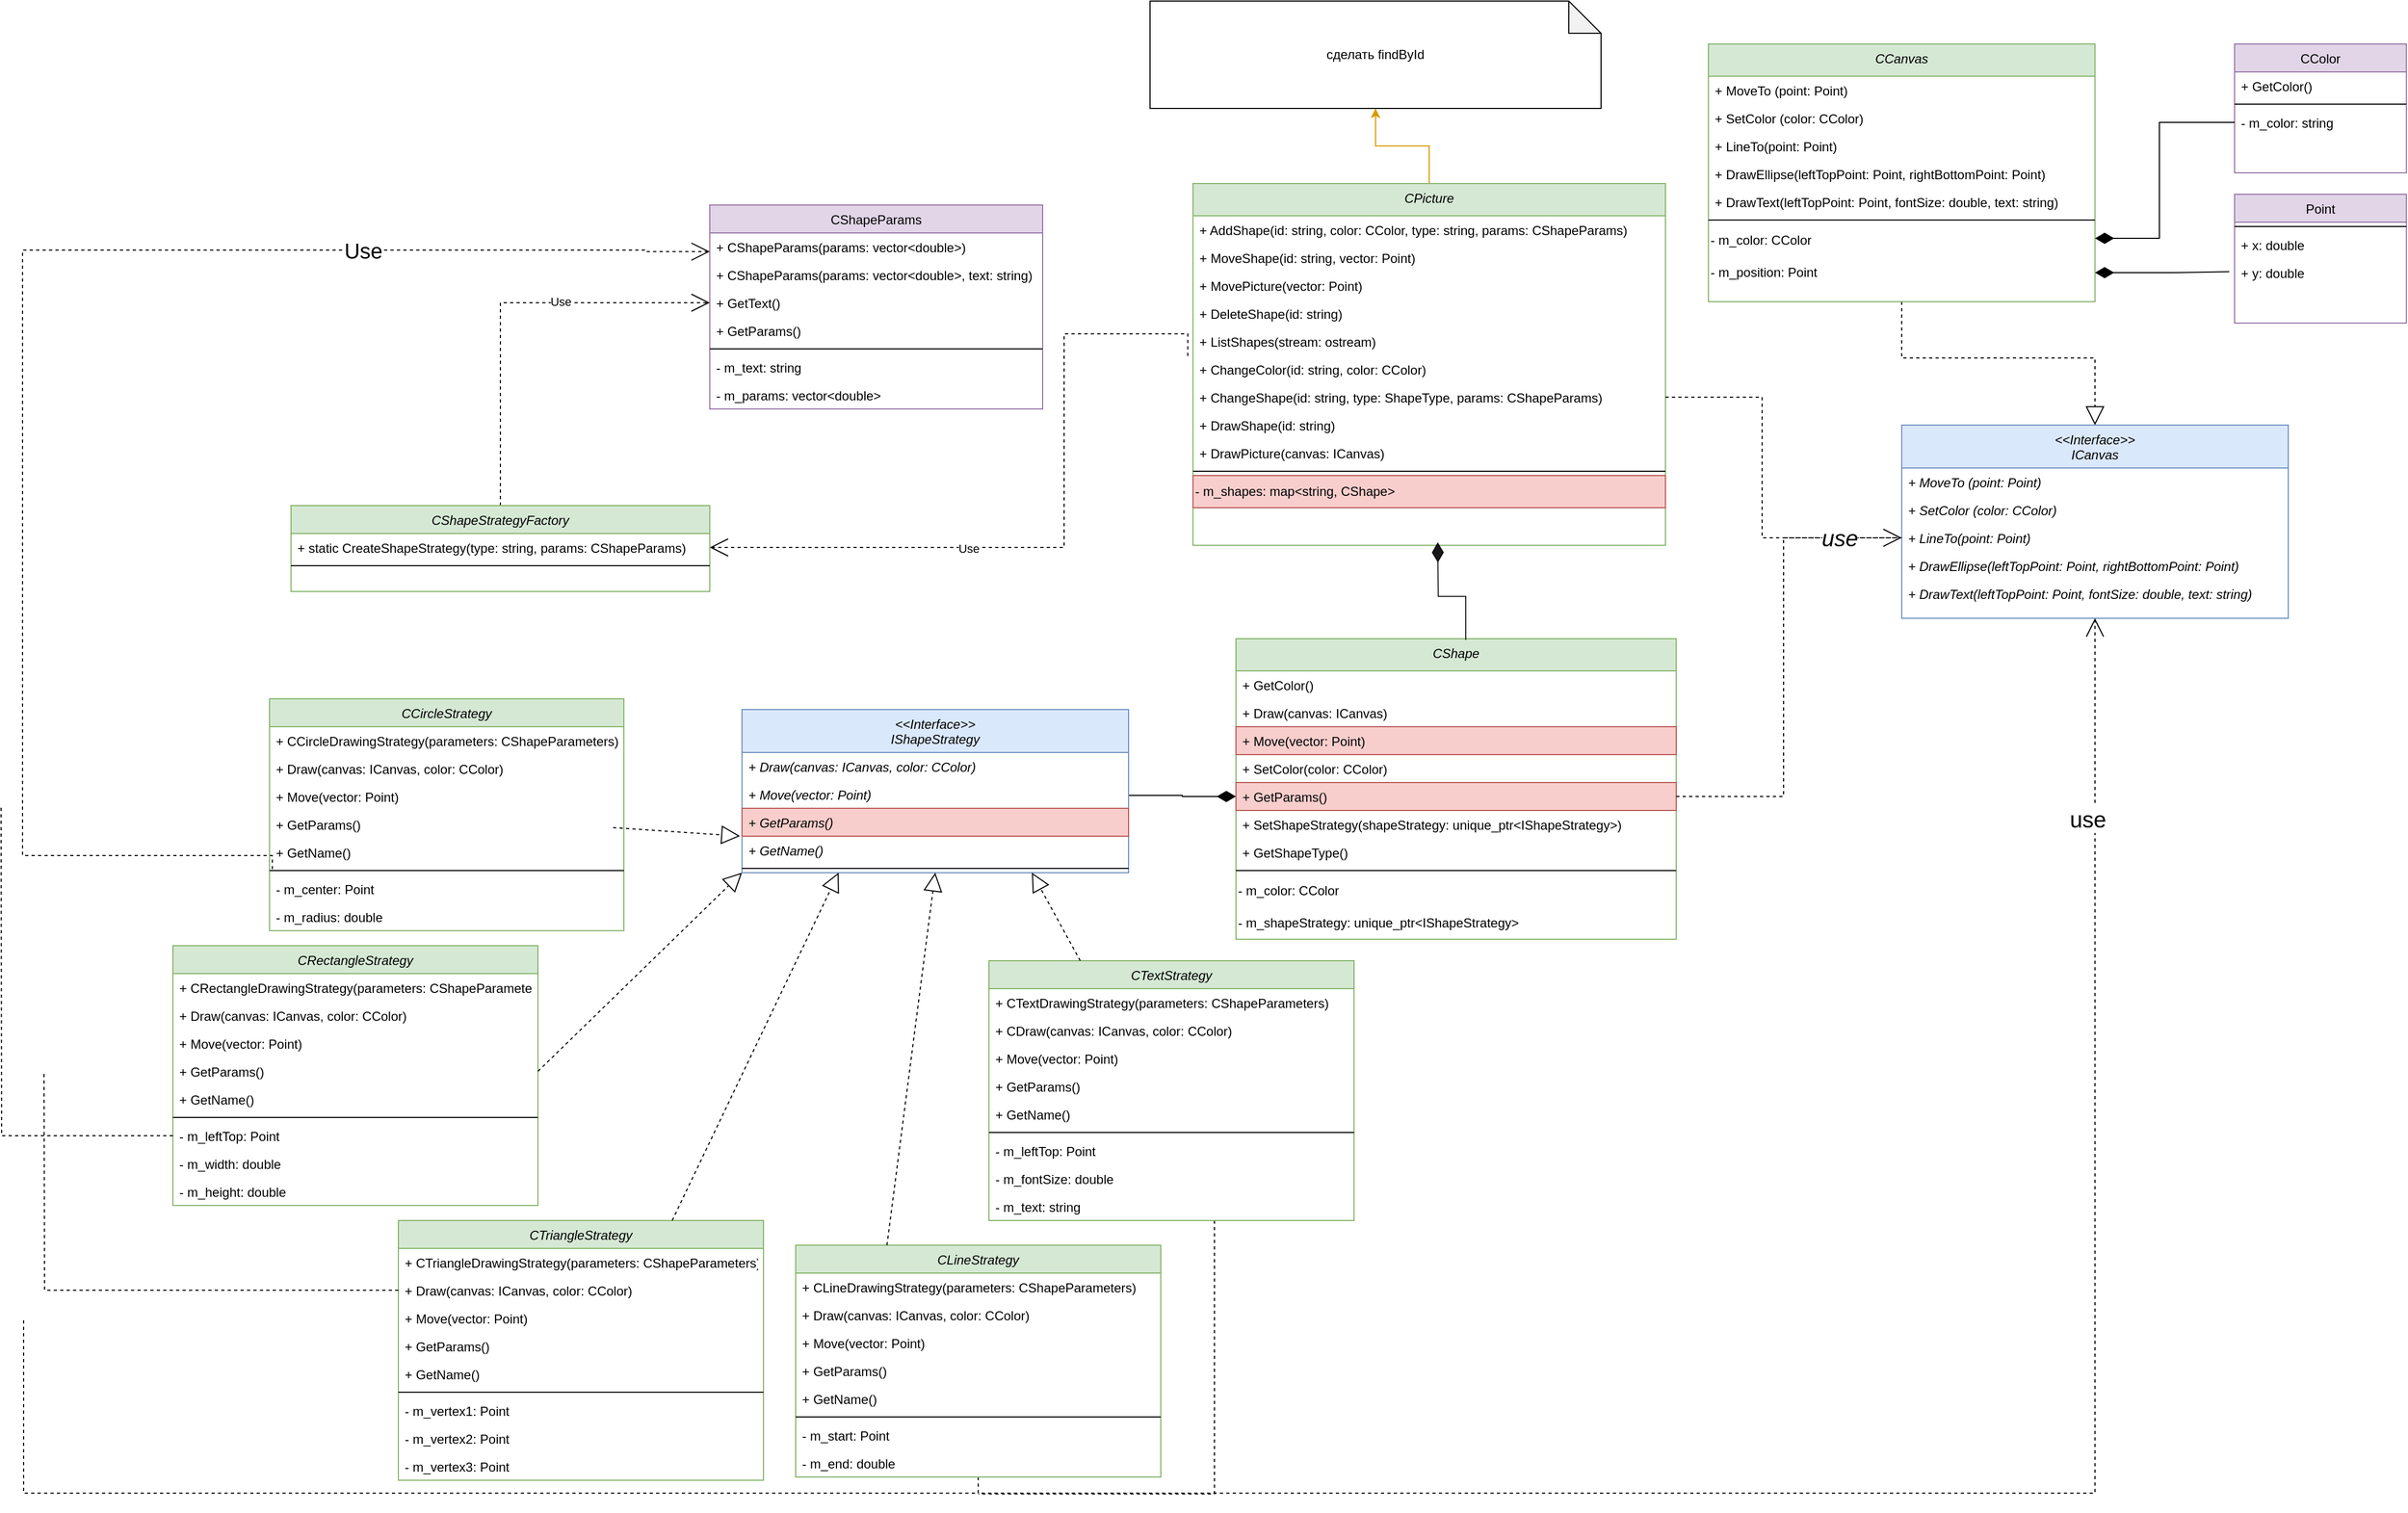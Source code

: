 <mxfile version="21.7.5" type="device">
  <diagram id="C5RBs43oDa-KdzZeNtuy" name="Page-1">
    <mxGraphModel dx="3154" dy="836" grid="1" gridSize="10" guides="1" tooltips="1" connect="1" arrows="1" fold="1" page="1" pageScale="1" pageWidth="827" pageHeight="1169" math="0" shadow="0">
      <root>
        <mxCell id="WIyWlLk6GJQsqaUBKTNV-0" />
        <mxCell id="WIyWlLk6GJQsqaUBKTNV-1" parent="WIyWlLk6GJQsqaUBKTNV-0" />
        <mxCell id="zkfFHV4jXpPFQw0GAbJ--0" value="&lt;&lt;Interface&gt;&gt;&#xa;ICanvas" style="swimlane;fontStyle=2;align=center;verticalAlign=top;childLayout=stackLayout;horizontal=1;startSize=40;horizontalStack=0;resizeParent=1;resizeLast=0;collapsible=1;marginBottom=0;rounded=0;shadow=0;strokeWidth=1;fillColor=#dae8fc;strokeColor=#6c8ebf;" parent="WIyWlLk6GJQsqaUBKTNV-1" vertex="1">
          <mxGeometry x="720" y="405" width="360" height="180" as="geometry">
            <mxRectangle x="230" y="140" width="160" height="26" as="alternateBounds" />
          </mxGeometry>
        </mxCell>
        <mxCell id="zkfFHV4jXpPFQw0GAbJ--1" value="+ MoveTo (point: Point)" style="text;align=left;verticalAlign=top;spacingLeft=4;spacingRight=4;overflow=hidden;rotatable=0;points=[[0,0.5],[1,0.5]];portConstraint=eastwest;fontStyle=2" parent="zkfFHV4jXpPFQw0GAbJ--0" vertex="1">
          <mxGeometry y="40" width="360" height="26" as="geometry" />
        </mxCell>
        <mxCell id="zkfFHV4jXpPFQw0GAbJ--2" value="+ SetColor (color: CColor)" style="text;align=left;verticalAlign=top;spacingLeft=4;spacingRight=4;overflow=hidden;rotatable=0;points=[[0,0.5],[1,0.5]];portConstraint=eastwest;rounded=0;shadow=0;html=0;fontStyle=2" parent="zkfFHV4jXpPFQw0GAbJ--0" vertex="1">
          <mxGeometry y="66" width="360" height="26" as="geometry" />
        </mxCell>
        <mxCell id="zkfFHV4jXpPFQw0GAbJ--3" value="+ LineTo(point: Point)" style="text;align=left;verticalAlign=top;spacingLeft=4;spacingRight=4;overflow=hidden;rotatable=0;points=[[0,0.5],[1,0.5]];portConstraint=eastwest;rounded=0;shadow=0;html=0;fontStyle=2" parent="zkfFHV4jXpPFQw0GAbJ--0" vertex="1">
          <mxGeometry y="92" width="360" height="26" as="geometry" />
        </mxCell>
        <mxCell id="FlfYn61k-PjvVFSK_4UW-1" value="+ DrawEllipse(leftTopPoint: Point, rightBottomPoint: Point)" style="text;align=left;verticalAlign=top;spacingLeft=4;spacingRight=4;overflow=hidden;rotatable=0;points=[[0,0.5],[1,0.5]];portConstraint=eastwest;rounded=0;shadow=0;html=0;fontStyle=2" parent="zkfFHV4jXpPFQw0GAbJ--0" vertex="1">
          <mxGeometry y="118" width="360" height="26" as="geometry" />
        </mxCell>
        <mxCell id="FlfYn61k-PjvVFSK_4UW-2" value="+ DrawText(leftTopPoint: Point, fontSize: double, text: string)" style="text;align=left;verticalAlign=top;spacingLeft=4;spacingRight=4;overflow=hidden;rotatable=0;points=[[0,0.5],[1,0.5]];portConstraint=eastwest;rounded=0;shadow=0;html=0;fontStyle=2" parent="zkfFHV4jXpPFQw0GAbJ--0" vertex="1">
          <mxGeometry y="144" width="360" height="26" as="geometry" />
        </mxCell>
        <mxCell id="zkfFHV4jXpPFQw0GAbJ--13" value="CColor" style="swimlane;fontStyle=0;align=center;verticalAlign=top;childLayout=stackLayout;horizontal=1;startSize=26;horizontalStack=0;resizeParent=1;resizeLast=0;collapsible=1;marginBottom=0;rounded=0;shadow=0;strokeWidth=1;fillColor=#e1d5e7;strokeColor=#9673a6;" parent="WIyWlLk6GJQsqaUBKTNV-1" vertex="1">
          <mxGeometry x="1030" y="50" width="160" height="120" as="geometry">
            <mxRectangle x="340" y="380" width="170" height="26" as="alternateBounds" />
          </mxGeometry>
        </mxCell>
        <mxCell id="zkfFHV4jXpPFQw0GAbJ--14" value="+ GetColor()" style="text;align=left;verticalAlign=top;spacingLeft=4;spacingRight=4;overflow=hidden;rotatable=0;points=[[0,0.5],[1,0.5]];portConstraint=eastwest;" parent="zkfFHV4jXpPFQw0GAbJ--13" vertex="1">
          <mxGeometry y="26" width="160" height="26" as="geometry" />
        </mxCell>
        <mxCell id="zkfFHV4jXpPFQw0GAbJ--15" value="" style="line;html=1;strokeWidth=1;align=left;verticalAlign=middle;spacingTop=-1;spacingLeft=3;spacingRight=3;rotatable=0;labelPosition=right;points=[];portConstraint=eastwest;" parent="zkfFHV4jXpPFQw0GAbJ--13" vertex="1">
          <mxGeometry y="52" width="160" height="8" as="geometry" />
        </mxCell>
        <mxCell id="FlfYn61k-PjvVFSK_4UW-6" value="- m_color: string" style="text;align=left;verticalAlign=top;spacingLeft=4;spacingRight=4;overflow=hidden;rotatable=0;points=[[0,0.5],[1,0.5]];portConstraint=eastwest;" parent="zkfFHV4jXpPFQw0GAbJ--13" vertex="1">
          <mxGeometry y="60" width="160" height="26" as="geometry" />
        </mxCell>
        <mxCell id="FlfYn61k-PjvVFSK_4UW-13" style="edgeStyle=orthogonalEdgeStyle;rounded=0;orthogonalLoop=1;jettySize=auto;html=1;entryX=0.5;entryY=0;entryDx=0;entryDy=0;dashed=1;endArrow=block;endFill=0;strokeWidth=1;endSize=15;" parent="WIyWlLk6GJQsqaUBKTNV-1" source="FlfYn61k-PjvVFSK_4UW-7" target="zkfFHV4jXpPFQw0GAbJ--0" edge="1">
          <mxGeometry relative="1" as="geometry" />
        </mxCell>
        <mxCell id="FlfYn61k-PjvVFSK_4UW-7" value="CCanvas" style="swimlane;fontStyle=2;align=center;verticalAlign=top;childLayout=stackLayout;horizontal=1;startSize=30;horizontalStack=0;resizeParent=1;resizeLast=0;collapsible=1;marginBottom=0;rounded=0;shadow=0;strokeWidth=1;fillColor=#d5e8d4;strokeColor=#82b366;" parent="WIyWlLk6GJQsqaUBKTNV-1" vertex="1">
          <mxGeometry x="540" y="50" width="360" height="240" as="geometry">
            <mxRectangle x="230" y="140" width="160" height="26" as="alternateBounds" />
          </mxGeometry>
        </mxCell>
        <mxCell id="FlfYn61k-PjvVFSK_4UW-8" value="+ MoveTo (point: Point)" style="text;align=left;verticalAlign=top;spacingLeft=4;spacingRight=4;overflow=hidden;rotatable=0;points=[[0,0.5],[1,0.5]];portConstraint=eastwest;" parent="FlfYn61k-PjvVFSK_4UW-7" vertex="1">
          <mxGeometry y="30" width="360" height="26" as="geometry" />
        </mxCell>
        <mxCell id="FlfYn61k-PjvVFSK_4UW-9" value="+ SetColor (color: CColor)" style="text;align=left;verticalAlign=top;spacingLeft=4;spacingRight=4;overflow=hidden;rotatable=0;points=[[0,0.5],[1,0.5]];portConstraint=eastwest;rounded=0;shadow=0;html=0;" parent="FlfYn61k-PjvVFSK_4UW-7" vertex="1">
          <mxGeometry y="56" width="360" height="26" as="geometry" />
        </mxCell>
        <mxCell id="FlfYn61k-PjvVFSK_4UW-10" value="+ LineTo(point: Point)" style="text;align=left;verticalAlign=top;spacingLeft=4;spacingRight=4;overflow=hidden;rotatable=0;points=[[0,0.5],[1,0.5]];portConstraint=eastwest;rounded=0;shadow=0;html=0;" parent="FlfYn61k-PjvVFSK_4UW-7" vertex="1">
          <mxGeometry y="82" width="360" height="26" as="geometry" />
        </mxCell>
        <mxCell id="FlfYn61k-PjvVFSK_4UW-11" value="+ DrawEllipse(leftTopPoint: Point, rightBottomPoint: Point)" style="text;align=left;verticalAlign=top;spacingLeft=4;spacingRight=4;overflow=hidden;rotatable=0;points=[[0,0.5],[1,0.5]];portConstraint=eastwest;rounded=0;shadow=0;html=0;" parent="FlfYn61k-PjvVFSK_4UW-7" vertex="1">
          <mxGeometry y="108" width="360" height="26" as="geometry" />
        </mxCell>
        <mxCell id="FlfYn61k-PjvVFSK_4UW-12" value="+ DrawText(leftTopPoint: Point, fontSize: double, text: string)" style="text;align=left;verticalAlign=top;spacingLeft=4;spacingRight=4;overflow=hidden;rotatable=0;points=[[0,0.5],[1,0.5]];portConstraint=eastwest;rounded=0;shadow=0;html=0;" parent="FlfYn61k-PjvVFSK_4UW-7" vertex="1">
          <mxGeometry y="134" width="360" height="26" as="geometry" />
        </mxCell>
        <mxCell id="FlfYn61k-PjvVFSK_4UW-14" value="" style="line;html=1;strokeWidth=1;align=left;verticalAlign=middle;spacingTop=-1;spacingLeft=3;spacingRight=3;rotatable=0;labelPosition=right;points=[];portConstraint=eastwest;" parent="FlfYn61k-PjvVFSK_4UW-7" vertex="1">
          <mxGeometry y="160" width="360" height="8" as="geometry" />
        </mxCell>
        <mxCell id="FlfYn61k-PjvVFSK_4UW-15" value="- m_color: CColor" style="text;html=1;align=left;verticalAlign=middle;resizable=0;points=[];autosize=1;strokeColor=none;fillColor=none;" parent="FlfYn61k-PjvVFSK_4UW-7" vertex="1">
          <mxGeometry y="168" width="360" height="30" as="geometry" />
        </mxCell>
        <mxCell id="FlfYn61k-PjvVFSK_4UW-16" value="- m_position: Point" style="text;html=1;align=left;verticalAlign=middle;resizable=0;points=[];autosize=1;strokeColor=none;fillColor=none;" parent="FlfYn61k-PjvVFSK_4UW-7" vertex="1">
          <mxGeometry y="198" width="360" height="30" as="geometry" />
        </mxCell>
        <mxCell id="FlfYn61k-PjvVFSK_4UW-17" value="Point" style="swimlane;fontStyle=0;align=center;verticalAlign=top;childLayout=stackLayout;horizontal=1;startSize=26;horizontalStack=0;resizeParent=1;resizeLast=0;collapsible=1;marginBottom=0;rounded=0;shadow=0;strokeWidth=1;fillColor=#e1d5e7;strokeColor=#9673a6;" parent="WIyWlLk6GJQsqaUBKTNV-1" vertex="1">
          <mxGeometry x="1030" y="190" width="160" height="120" as="geometry">
            <mxRectangle x="340" y="380" width="170" height="26" as="alternateBounds" />
          </mxGeometry>
        </mxCell>
        <mxCell id="FlfYn61k-PjvVFSK_4UW-19" value="" style="line;html=1;strokeWidth=1;align=left;verticalAlign=middle;spacingTop=-1;spacingLeft=3;spacingRight=3;rotatable=0;labelPosition=right;points=[];portConstraint=eastwest;" parent="FlfYn61k-PjvVFSK_4UW-17" vertex="1">
          <mxGeometry y="26" width="160" height="8" as="geometry" />
        </mxCell>
        <mxCell id="FlfYn61k-PjvVFSK_4UW-20" value="+ x: double" style="text;align=left;verticalAlign=top;spacingLeft=4;spacingRight=4;overflow=hidden;rotatable=0;points=[[0,0.5],[1,0.5]];portConstraint=eastwest;" parent="FlfYn61k-PjvVFSK_4UW-17" vertex="1">
          <mxGeometry y="34" width="160" height="26" as="geometry" />
        </mxCell>
        <mxCell id="FlfYn61k-PjvVFSK_4UW-21" value="+ y: double" style="text;align=left;verticalAlign=top;spacingLeft=4;spacingRight=4;overflow=hidden;rotatable=0;points=[[0,0.5],[1,0.5]];portConstraint=eastwest;" parent="FlfYn61k-PjvVFSK_4UW-17" vertex="1">
          <mxGeometry y="60" width="160" height="26" as="geometry" />
        </mxCell>
        <mxCell id="FlfYn61k-PjvVFSK_4UW-22" style="edgeStyle=orthogonalEdgeStyle;rounded=0;orthogonalLoop=1;jettySize=auto;html=1;entryX=-0.031;entryY=0.468;entryDx=0;entryDy=0;entryPerimeter=0;endArrow=none;endFill=0;startArrow=diamondThin;startFill=1;startSize=15;" parent="WIyWlLk6GJQsqaUBKTNV-1" source="FlfYn61k-PjvVFSK_4UW-16" target="FlfYn61k-PjvVFSK_4UW-21" edge="1">
          <mxGeometry relative="1" as="geometry" />
        </mxCell>
        <mxCell id="FlfYn61k-PjvVFSK_4UW-23" style="edgeStyle=orthogonalEdgeStyle;rounded=0;orthogonalLoop=1;jettySize=auto;html=1;entryX=0;entryY=0.5;entryDx=0;entryDy=0;endArrow=none;endFill=0;startArrow=diamondThin;startFill=1;startSize=15;" parent="WIyWlLk6GJQsqaUBKTNV-1" target="FlfYn61k-PjvVFSK_4UW-6" edge="1">
          <mxGeometry relative="1" as="geometry">
            <mxPoint x="900" y="231" as="sourcePoint" />
            <mxPoint x="1025" y="230" as="targetPoint" />
            <Array as="points">
              <mxPoint x="960" y="231" />
              <mxPoint x="960" y="123" />
            </Array>
          </mxGeometry>
        </mxCell>
        <mxCell id="GLjjsaW_9nA6i5Fw1t62-9" style="edgeStyle=orthogonalEdgeStyle;rounded=0;orthogonalLoop=1;jettySize=auto;html=1;fillColor=#ffe6cc;strokeColor=#d79b00;" edge="1" parent="WIyWlLk6GJQsqaUBKTNV-1" source="FlfYn61k-PjvVFSK_4UW-25" target="GLjjsaW_9nA6i5Fw1t62-8">
          <mxGeometry relative="1" as="geometry" />
        </mxCell>
        <mxCell id="FlfYn61k-PjvVFSK_4UW-25" value="CPicture" style="swimlane;fontStyle=2;align=center;verticalAlign=top;childLayout=stackLayout;horizontal=1;startSize=30;horizontalStack=0;resizeParent=1;resizeLast=0;collapsible=1;marginBottom=0;rounded=0;shadow=0;strokeWidth=1;fillColor=#d5e8d4;strokeColor=#82b366;" parent="WIyWlLk6GJQsqaUBKTNV-1" vertex="1">
          <mxGeometry x="60" y="180" width="440" height="337" as="geometry">
            <mxRectangle x="230" y="140" width="160" height="26" as="alternateBounds" />
          </mxGeometry>
        </mxCell>
        <mxCell id="FlfYn61k-PjvVFSK_4UW-57" value="+ AddShape(id: string, color: CColor, type: string, params: CShapeParams)" style="text;align=left;verticalAlign=top;spacingLeft=4;spacingRight=4;overflow=hidden;rotatable=0;points=[[0,0.5],[1,0.5]];portConstraint=eastwest;" parent="FlfYn61k-PjvVFSK_4UW-25" vertex="1">
          <mxGeometry y="30" width="440" height="26" as="geometry" />
        </mxCell>
        <mxCell id="FlfYn61k-PjvVFSK_4UW-59" value="+ MoveShape(id: string, vector: Point)" style="text;align=left;verticalAlign=top;spacingLeft=4;spacingRight=4;overflow=hidden;rotatable=0;points=[[0,0.5],[1,0.5]];portConstraint=eastwest;" parent="FlfYn61k-PjvVFSK_4UW-25" vertex="1">
          <mxGeometry y="56" width="440" height="26" as="geometry" />
        </mxCell>
        <mxCell id="FlfYn61k-PjvVFSK_4UW-60" value="+ MovePicture(vector: Point)" style="text;align=left;verticalAlign=top;spacingLeft=4;spacingRight=4;overflow=hidden;rotatable=0;points=[[0,0.5],[1,0.5]];portConstraint=eastwest;" parent="FlfYn61k-PjvVFSK_4UW-25" vertex="1">
          <mxGeometry y="82" width="440" height="26" as="geometry" />
        </mxCell>
        <mxCell id="FlfYn61k-PjvVFSK_4UW-61" value="+ DeleteShape(id: string)" style="text;align=left;verticalAlign=top;spacingLeft=4;spacingRight=4;overflow=hidden;rotatable=0;points=[[0,0.5],[1,0.5]];portConstraint=eastwest;" parent="FlfYn61k-PjvVFSK_4UW-25" vertex="1">
          <mxGeometry y="108" width="440" height="26" as="geometry" />
        </mxCell>
        <mxCell id="FlfYn61k-PjvVFSK_4UW-62" value="+ ListShapes(stream: ostream)" style="text;align=left;verticalAlign=top;spacingLeft=4;spacingRight=4;overflow=hidden;rotatable=0;points=[[0,0.5],[1,0.5]];portConstraint=eastwest;" parent="FlfYn61k-PjvVFSK_4UW-25" vertex="1">
          <mxGeometry y="134" width="440" height="26" as="geometry" />
        </mxCell>
        <mxCell id="FlfYn61k-PjvVFSK_4UW-63" value="+ ChangeColor(id: string, color: CColor)" style="text;align=left;verticalAlign=top;spacingLeft=4;spacingRight=4;overflow=hidden;rotatable=0;points=[[0,0.5],[1,0.5]];portConstraint=eastwest;" parent="FlfYn61k-PjvVFSK_4UW-25" vertex="1">
          <mxGeometry y="160" width="440" height="26" as="geometry" />
        </mxCell>
        <mxCell id="FlfYn61k-PjvVFSK_4UW-129" style="edgeStyle=orthogonalEdgeStyle;shape=connector;rounded=0;orthogonalLoop=1;jettySize=auto;html=1;dashed=1;labelBackgroundColor=default;strokeColor=default;fontFamily=Helvetica;fontSize=11;fontColor=default;endArrow=none;endFill=0;" parent="FlfYn61k-PjvVFSK_4UW-25" source="FlfYn61k-PjvVFSK_4UW-64" edge="1">
          <mxGeometry relative="1" as="geometry">
            <mxPoint x="660" y="330" as="targetPoint" />
            <Array as="points">
              <mxPoint x="530" y="199" />
              <mxPoint x="530" y="330" />
            </Array>
          </mxGeometry>
        </mxCell>
        <mxCell id="FlfYn61k-PjvVFSK_4UW-64" value="+ ChangeShape(id: string, type: ShapeType, params: CShapeParams)" style="text;align=left;verticalAlign=top;spacingLeft=4;spacingRight=4;overflow=hidden;rotatable=0;points=[[0,0.5],[1,0.5]];portConstraint=eastwest;" parent="FlfYn61k-PjvVFSK_4UW-25" vertex="1">
          <mxGeometry y="186" width="440" height="26" as="geometry" />
        </mxCell>
        <mxCell id="FlfYn61k-PjvVFSK_4UW-112" value="+ DrawShape(id: string)" style="text;align=left;verticalAlign=top;spacingLeft=4;spacingRight=4;overflow=hidden;rotatable=0;points=[[0,0.5],[1,0.5]];portConstraint=eastwest;" parent="FlfYn61k-PjvVFSK_4UW-25" vertex="1">
          <mxGeometry y="212" width="440" height="26" as="geometry" />
        </mxCell>
        <mxCell id="FlfYn61k-PjvVFSK_4UW-26" value="+ DrawPicture(canvas: ICanvas)" style="text;align=left;verticalAlign=top;spacingLeft=4;spacingRight=4;overflow=hidden;rotatable=0;points=[[0,0.5],[1,0.5]];portConstraint=eastwest;" parent="FlfYn61k-PjvVFSK_4UW-25" vertex="1">
          <mxGeometry y="238" width="440" height="26" as="geometry" />
        </mxCell>
        <mxCell id="FlfYn61k-PjvVFSK_4UW-31" value="" style="line;html=1;strokeWidth=1;align=left;verticalAlign=middle;spacingTop=-1;spacingLeft=3;spacingRight=3;rotatable=0;labelPosition=right;points=[];portConstraint=eastwest;" parent="FlfYn61k-PjvVFSK_4UW-25" vertex="1">
          <mxGeometry y="264" width="440" height="8" as="geometry" />
        </mxCell>
        <mxCell id="FlfYn61k-PjvVFSK_4UW-73" value="- m_shapes: map&amp;lt;string, CShape&amp;gt;" style="text;html=1;align=left;verticalAlign=middle;resizable=0;points=[];autosize=1;strokeColor=#b85450;fillColor=#f8cecc;" parent="FlfYn61k-PjvVFSK_4UW-25" vertex="1">
          <mxGeometry y="272" width="440" height="30" as="geometry" />
        </mxCell>
        <mxCell id="FlfYn61k-PjvVFSK_4UW-35" value="CShape" style="swimlane;fontStyle=2;align=center;verticalAlign=top;childLayout=stackLayout;horizontal=1;startSize=30;horizontalStack=0;resizeParent=1;resizeLast=0;collapsible=1;marginBottom=0;rounded=0;shadow=0;strokeWidth=1;fillColor=#d5e8d4;strokeColor=#82b366;" parent="WIyWlLk6GJQsqaUBKTNV-1" vertex="1">
          <mxGeometry x="100" y="604" width="410" height="280" as="geometry">
            <mxRectangle x="230" y="140" width="160" height="26" as="alternateBounds" />
          </mxGeometry>
        </mxCell>
        <mxCell id="FlfYn61k-PjvVFSK_4UW-37" value="+ GetColor()" style="text;align=left;verticalAlign=top;spacingLeft=4;spacingRight=4;overflow=hidden;rotatable=0;points=[[0,0.5],[1,0.5]];portConstraint=eastwest;rounded=0;shadow=0;html=0;" parent="FlfYn61k-PjvVFSK_4UW-35" vertex="1">
          <mxGeometry y="30" width="410" height="26" as="geometry" />
        </mxCell>
        <mxCell id="9uxWThfLDlsjZN5RF4XH-11" value="+ Draw(canvas: ICanvas)" style="text;align=left;verticalAlign=top;spacingLeft=4;spacingRight=4;overflow=hidden;rotatable=0;points=[[0,0.5],[1,0.5]];portConstraint=eastwest;rounded=0;shadow=0;html=0;" parent="FlfYn61k-PjvVFSK_4UW-35" vertex="1">
          <mxGeometry y="56" width="410" height="26" as="geometry" />
        </mxCell>
        <mxCell id="FlfYn61k-PjvVFSK_4UW-38" value="+ Move(vector: Point)" style="text;align=left;verticalAlign=top;spacingLeft=4;spacingRight=4;overflow=hidden;rotatable=0;points=[[0,0.5],[1,0.5]];portConstraint=eastwest;rounded=0;shadow=0;html=0;fillColor=#f8cecc;strokeColor=#b85450;" parent="FlfYn61k-PjvVFSK_4UW-35" vertex="1">
          <mxGeometry y="82" width="410" height="26" as="geometry" />
        </mxCell>
        <mxCell id="9uxWThfLDlsjZN5RF4XH-15" value="+ SetColor(color: CColor)" style="text;align=left;verticalAlign=top;spacingLeft=4;spacingRight=4;overflow=hidden;rotatable=0;points=[[0,0.5],[1,0.5]];portConstraint=eastwest;rounded=0;shadow=0;html=0;" parent="FlfYn61k-PjvVFSK_4UW-35" vertex="1">
          <mxGeometry y="108" width="410" height="26" as="geometry" />
        </mxCell>
        <mxCell id="FlfYn61k-PjvVFSK_4UW-39" value="+ GetParams()" style="text;align=left;verticalAlign=top;spacingLeft=4;spacingRight=4;overflow=hidden;rotatable=0;points=[[0,0.5],[1,0.5]];portConstraint=eastwest;rounded=0;shadow=0;html=0;fillColor=#f8cecc;strokeColor=#b85450;" parent="FlfYn61k-PjvVFSK_4UW-35" vertex="1">
          <mxGeometry y="134" width="410" height="26" as="geometry" />
        </mxCell>
        <mxCell id="FlfYn61k-PjvVFSK_4UW-40" value="+ SetShapeStrategy(shapeStrategy: unique_ptr&lt;IShapeStrategy&gt;)" style="text;align=left;verticalAlign=top;spacingLeft=4;spacingRight=4;overflow=hidden;rotatable=0;points=[[0,0.5],[1,0.5]];portConstraint=eastwest;rounded=0;shadow=0;html=0;" parent="FlfYn61k-PjvVFSK_4UW-35" vertex="1">
          <mxGeometry y="160" width="410" height="26" as="geometry" />
        </mxCell>
        <mxCell id="GLjjsaW_9nA6i5Fw1t62-7" value="+ GetShapeType()" style="text;align=left;verticalAlign=top;spacingLeft=4;spacingRight=4;overflow=hidden;rotatable=0;points=[[0,0.5],[1,0.5]];portConstraint=eastwest;rounded=0;shadow=0;html=0;" vertex="1" parent="FlfYn61k-PjvVFSK_4UW-35">
          <mxGeometry y="186" width="410" height="26" as="geometry" />
        </mxCell>
        <mxCell id="FlfYn61k-PjvVFSK_4UW-41" value="" style="line;html=1;strokeWidth=1;align=left;verticalAlign=middle;spacingTop=-1;spacingLeft=3;spacingRight=3;rotatable=0;labelPosition=right;points=[];portConstraint=eastwest;" parent="FlfYn61k-PjvVFSK_4UW-35" vertex="1">
          <mxGeometry y="212" width="410" height="8" as="geometry" />
        </mxCell>
        <mxCell id="FlfYn61k-PjvVFSK_4UW-66" value="- m_color: CColor" style="text;html=1;align=left;verticalAlign=middle;resizable=0;points=[];autosize=1;strokeColor=none;fillColor=none;" parent="FlfYn61k-PjvVFSK_4UW-35" vertex="1">
          <mxGeometry y="220" width="410" height="30" as="geometry" />
        </mxCell>
        <mxCell id="FlfYn61k-PjvVFSK_4UW-42" value="- m_shapeStrategy: unique_ptr&amp;lt;IShapeStrategy&amp;gt;" style="text;html=1;align=left;verticalAlign=middle;resizable=0;points=[];autosize=1;strokeColor=none;fillColor=none;" parent="FlfYn61k-PjvVFSK_4UW-35" vertex="1">
          <mxGeometry y="250" width="410" height="30" as="geometry" />
        </mxCell>
        <mxCell id="FlfYn61k-PjvVFSK_4UW-43" style="edgeStyle=orthogonalEdgeStyle;rounded=0;orthogonalLoop=1;jettySize=auto;html=1;endArrow=none;endFill=0;startArrow=diamondThin;startFill=1;strokeWidth=1;targetPerimeterSpacing=0;startSize=16;opacity=90;exitX=0.518;exitY=1.072;exitDx=0;exitDy=0;exitPerimeter=0;entryX=0.522;entryY=0.004;entryDx=0;entryDy=0;entryPerimeter=0;" parent="WIyWlLk6GJQsqaUBKTNV-1" target="FlfYn61k-PjvVFSK_4UW-35" edge="1">
          <mxGeometry relative="1" as="geometry">
            <mxPoint x="287.92" y="514.16" as="sourcePoint" />
            <mxPoint x="288" y="470" as="targetPoint" />
            <Array as="points" />
          </mxGeometry>
        </mxCell>
        <mxCell id="FlfYn61k-PjvVFSK_4UW-44" value="CShapeParams" style="swimlane;fontStyle=0;align=center;verticalAlign=top;childLayout=stackLayout;horizontal=1;startSize=26;horizontalStack=0;resizeParent=1;resizeLast=0;collapsible=1;marginBottom=0;rounded=0;shadow=0;strokeWidth=1;fillColor=#e1d5e7;strokeColor=#9673a6;" parent="WIyWlLk6GJQsqaUBKTNV-1" vertex="1">
          <mxGeometry x="-390" y="200" width="310" height="190" as="geometry">
            <mxRectangle x="340" y="380" width="170" height="26" as="alternateBounds" />
          </mxGeometry>
        </mxCell>
        <mxCell id="FlfYn61k-PjvVFSK_4UW-50" value="+ CShapeParams(params: vector&lt;double&gt;)" style="text;align=left;verticalAlign=top;spacingLeft=4;spacingRight=4;overflow=hidden;rotatable=0;points=[[0,0.5],[1,0.5]];portConstraint=eastwest;" parent="FlfYn61k-PjvVFSK_4UW-44" vertex="1">
          <mxGeometry y="26" width="310" height="26" as="geometry" />
        </mxCell>
        <mxCell id="FlfYn61k-PjvVFSK_4UW-52" value="+ CShapeParams(params: vector&lt;double&gt;, text: string)" style="text;align=left;verticalAlign=top;spacingLeft=4;spacingRight=4;overflow=hidden;rotatable=0;points=[[0,0.5],[1,0.5]];portConstraint=eastwest;" parent="FlfYn61k-PjvVFSK_4UW-44" vertex="1">
          <mxGeometry y="52" width="310" height="26" as="geometry" />
        </mxCell>
        <mxCell id="FlfYn61k-PjvVFSK_4UW-51" value="+ GetText()" style="text;align=left;verticalAlign=top;spacingLeft=4;spacingRight=4;overflow=hidden;rotatable=0;points=[[0,0.5],[1,0.5]];portConstraint=eastwest;" parent="FlfYn61k-PjvVFSK_4UW-44" vertex="1">
          <mxGeometry y="78" width="310" height="26" as="geometry" />
        </mxCell>
        <mxCell id="FlfYn61k-PjvVFSK_4UW-45" value="+ GetParams()" style="text;align=left;verticalAlign=top;spacingLeft=4;spacingRight=4;overflow=hidden;rotatable=0;points=[[0,0.5],[1,0.5]];portConstraint=eastwest;" parent="FlfYn61k-PjvVFSK_4UW-44" vertex="1">
          <mxGeometry y="104" width="310" height="26" as="geometry" />
        </mxCell>
        <mxCell id="FlfYn61k-PjvVFSK_4UW-46" value="" style="line;html=1;strokeWidth=1;align=left;verticalAlign=middle;spacingTop=-1;spacingLeft=3;spacingRight=3;rotatable=0;labelPosition=right;points=[];portConstraint=eastwest;" parent="FlfYn61k-PjvVFSK_4UW-44" vertex="1">
          <mxGeometry y="130" width="310" height="8" as="geometry" />
        </mxCell>
        <mxCell id="FlfYn61k-PjvVFSK_4UW-48" value="- m_text: string" style="text;align=left;verticalAlign=top;spacingLeft=4;spacingRight=4;overflow=hidden;rotatable=0;points=[[0,0.5],[1,0.5]];portConstraint=eastwest;" parent="FlfYn61k-PjvVFSK_4UW-44" vertex="1">
          <mxGeometry y="138" width="310" height="26" as="geometry" />
        </mxCell>
        <mxCell id="FlfYn61k-PjvVFSK_4UW-47" value="- m_params: vector&lt;double&gt;" style="text;align=left;verticalAlign=top;spacingLeft=4;spacingRight=4;overflow=hidden;rotatable=0;points=[[0,0.5],[1,0.5]];portConstraint=eastwest;" parent="FlfYn61k-PjvVFSK_4UW-44" vertex="1">
          <mxGeometry y="164" width="310" height="26" as="geometry" />
        </mxCell>
        <mxCell id="FlfYn61k-PjvVFSK_4UW-78" style="edgeStyle=orthogonalEdgeStyle;rounded=0;orthogonalLoop=1;jettySize=auto;html=1;endArrow=diamondThin;endFill=1;startSize=15;endSize=15;" parent="WIyWlLk6GJQsqaUBKTNV-1" source="FlfYn61k-PjvVFSK_4UW-67" edge="1">
          <mxGeometry relative="1" as="geometry">
            <mxPoint x="100" y="751" as="targetPoint" />
            <Array as="points">
              <mxPoint x="50" y="750" />
              <mxPoint x="50" y="751" />
            </Array>
          </mxGeometry>
        </mxCell>
        <mxCell id="FlfYn61k-PjvVFSK_4UW-67" value="&lt;&lt;Interface&gt;&gt;&#xa;IShapeStrategy" style="swimlane;fontStyle=2;align=center;verticalAlign=top;childLayout=stackLayout;horizontal=1;startSize=40;horizontalStack=0;resizeParent=1;resizeLast=0;collapsible=1;marginBottom=0;rounded=0;shadow=0;strokeWidth=1;fillColor=#dae8fc;strokeColor=#6c8ebf;" parent="WIyWlLk6GJQsqaUBKTNV-1" vertex="1">
          <mxGeometry x="-360" y="670" width="360" height="152" as="geometry">
            <mxRectangle x="230" y="140" width="160" height="26" as="alternateBounds" />
          </mxGeometry>
        </mxCell>
        <mxCell id="9uxWThfLDlsjZN5RF4XH-5" value="+ Draw(canvas: ICanvas, color: CColor)" style="text;align=left;verticalAlign=top;spacingLeft=4;spacingRight=4;overflow=hidden;rotatable=0;points=[[0,0.5],[1,0.5]];portConstraint=eastwest;fontStyle=2" parent="FlfYn61k-PjvVFSK_4UW-67" vertex="1">
          <mxGeometry y="40" width="360" height="26" as="geometry" />
        </mxCell>
        <mxCell id="9uxWThfLDlsjZN5RF4XH-14" value="+ Move(vector: Point)" style="text;align=left;verticalAlign=top;spacingLeft=4;spacingRight=4;overflow=hidden;rotatable=0;points=[[0,0.5],[1,0.5]];portConstraint=eastwest;fontStyle=2" parent="FlfYn61k-PjvVFSK_4UW-67" vertex="1">
          <mxGeometry y="66" width="360" height="26" as="geometry" />
        </mxCell>
        <mxCell id="GLjjsaW_9nA6i5Fw1t62-0" value="+ GetParams()" style="text;align=left;verticalAlign=top;spacingLeft=4;spacingRight=4;overflow=hidden;rotatable=0;points=[[0,0.5],[1,0.5]];portConstraint=eastwest;fillColor=#f8cecc;strokeColor=#b85450;fontStyle=2" vertex="1" parent="FlfYn61k-PjvVFSK_4UW-67">
          <mxGeometry y="92" width="360" height="26" as="geometry" />
        </mxCell>
        <mxCell id="FlfYn61k-PjvVFSK_4UW-68" value="+ GetName()" style="text;align=left;verticalAlign=top;spacingLeft=4;spacingRight=4;overflow=hidden;rotatable=0;points=[[0,0.5],[1,0.5]];portConstraint=eastwest;fontStyle=2" parent="FlfYn61k-PjvVFSK_4UW-67" vertex="1">
          <mxGeometry y="118" width="360" height="26" as="geometry" />
        </mxCell>
        <mxCell id="FlfYn61k-PjvVFSK_4UW-114" style="edgeStyle=none;rounded=0;orthogonalLoop=1;jettySize=auto;html=1;entryX=-0.005;entryY=-0.003;entryDx=0;entryDy=0;dashed=1;endArrow=block;endFill=0;endSize=15;entryPerimeter=0;" parent="FlfYn61k-PjvVFSK_4UW-67" target="FlfYn61k-PjvVFSK_4UW-68" edge="1">
          <mxGeometry relative="1" as="geometry">
            <mxPoint x="-120.004" y="110" as="sourcePoint" />
            <mxPoint x="109.44" y="51" as="targetPoint" />
          </mxGeometry>
        </mxCell>
        <mxCell id="FlfYn61k-PjvVFSK_4UW-75" value="" style="line;html=1;strokeWidth=1;align=left;verticalAlign=middle;spacingTop=-1;spacingLeft=3;spacingRight=3;rotatable=0;labelPosition=right;points=[];portConstraint=eastwest;" parent="FlfYn61k-PjvVFSK_4UW-67" vertex="1">
          <mxGeometry y="144" width="360" height="8" as="geometry" />
        </mxCell>
        <mxCell id="FlfYn61k-PjvVFSK_4UW-79" value="CRectangleStrategy" style="swimlane;fontStyle=2;align=center;verticalAlign=top;childLayout=stackLayout;horizontal=1;startSize=26;horizontalStack=0;resizeParent=1;resizeLast=0;collapsible=1;marginBottom=0;rounded=0;shadow=0;strokeWidth=1;fillColor=#d5e8d4;strokeColor=#82b366;" parent="WIyWlLk6GJQsqaUBKTNV-1" vertex="1">
          <mxGeometry x="-890" y="890" width="340" height="242" as="geometry">
            <mxRectangle x="550" y="140" width="160" height="26" as="alternateBounds" />
          </mxGeometry>
        </mxCell>
        <mxCell id="FlfYn61k-PjvVFSK_4UW-80" value="+ CRectangleDrawingStrategy(parameters: CShapeParameters)" style="text;align=left;verticalAlign=top;spacingLeft=4;spacingRight=4;overflow=hidden;rotatable=0;points=[[0,0.5],[1,0.5]];portConstraint=eastwest;rounded=0;shadow=0;html=0;" parent="FlfYn61k-PjvVFSK_4UW-79" vertex="1">
          <mxGeometry y="26" width="340" height="26" as="geometry" />
        </mxCell>
        <mxCell id="9uxWThfLDlsjZN5RF4XH-7" value="+ Draw(canvas: ICanvas, color: CColor) " style="text;align=left;verticalAlign=top;spacingLeft=4;spacingRight=4;overflow=hidden;rotatable=0;points=[[0,0.5],[1,0.5]];portConstraint=eastwest;rounded=0;shadow=0;html=0;" parent="FlfYn61k-PjvVFSK_4UW-79" vertex="1">
          <mxGeometry y="52" width="340" height="26" as="geometry" />
        </mxCell>
        <mxCell id="9uxWThfLDlsjZN5RF4XH-17" value="+ Move(vector: Point) " style="text;align=left;verticalAlign=top;spacingLeft=4;spacingRight=4;overflow=hidden;rotatable=0;points=[[0,0.5],[1,0.5]];portConstraint=eastwest;rounded=0;shadow=0;html=0;" parent="FlfYn61k-PjvVFSK_4UW-79" vertex="1">
          <mxGeometry y="78" width="340" height="26" as="geometry" />
        </mxCell>
        <mxCell id="GLjjsaW_9nA6i5Fw1t62-2" value="+ GetParams()" style="text;align=left;verticalAlign=top;spacingLeft=4;spacingRight=4;overflow=hidden;rotatable=0;points=[[0,0.5],[1,0.5]];portConstraint=eastwest;rounded=0;shadow=0;html=0;" vertex="1" parent="FlfYn61k-PjvVFSK_4UW-79">
          <mxGeometry y="104" width="340" height="26" as="geometry" />
        </mxCell>
        <mxCell id="FlfYn61k-PjvVFSK_4UW-81" value="+ GetName()" style="text;align=left;verticalAlign=top;spacingLeft=4;spacingRight=4;overflow=hidden;rotatable=0;points=[[0,0.5],[1,0.5]];portConstraint=eastwest;rounded=0;shadow=0;html=0;" parent="FlfYn61k-PjvVFSK_4UW-79" vertex="1">
          <mxGeometry y="130" width="340" height="26" as="geometry" />
        </mxCell>
        <mxCell id="FlfYn61k-PjvVFSK_4UW-82" value="" style="line;html=1;strokeWidth=1;align=left;verticalAlign=middle;spacingTop=-1;spacingLeft=3;spacingRight=3;rotatable=0;labelPosition=right;points=[];portConstraint=eastwest;" parent="FlfYn61k-PjvVFSK_4UW-79" vertex="1">
          <mxGeometry y="156" width="340" height="8" as="geometry" />
        </mxCell>
        <mxCell id="FlfYn61k-PjvVFSK_4UW-122" style="edgeStyle=orthogonalEdgeStyle;rounded=0;orthogonalLoop=1;jettySize=auto;html=1;dashed=1;endArrow=none;endFill=0;" parent="FlfYn61k-PjvVFSK_4UW-79" source="FlfYn61k-PjvVFSK_4UW-83" edge="1">
          <mxGeometry relative="1" as="geometry">
            <mxPoint x="-160" y="-130.0" as="targetPoint" />
          </mxGeometry>
        </mxCell>
        <mxCell id="FlfYn61k-PjvVFSK_4UW-83" value="- m_leftTop: Point" style="text;align=left;verticalAlign=top;spacingLeft=4;spacingRight=4;overflow=hidden;rotatable=0;points=[[0,0.5],[1,0.5]];portConstraint=eastwest;" parent="FlfYn61k-PjvVFSK_4UW-79" vertex="1">
          <mxGeometry y="164" width="340" height="26" as="geometry" />
        </mxCell>
        <mxCell id="FlfYn61k-PjvVFSK_4UW-84" value="- m_width: double" style="text;align=left;verticalAlign=top;spacingLeft=4;spacingRight=4;overflow=hidden;rotatable=0;points=[[0,0.5],[1,0.5]];portConstraint=eastwest;" parent="FlfYn61k-PjvVFSK_4UW-79" vertex="1">
          <mxGeometry y="190" width="340" height="26" as="geometry" />
        </mxCell>
        <mxCell id="FlfYn61k-PjvVFSK_4UW-85" value="- m_height: double" style="text;align=left;verticalAlign=top;spacingLeft=4;spacingRight=4;overflow=hidden;rotatable=0;points=[[0,0.5],[1,0.5]];portConstraint=eastwest;" parent="FlfYn61k-PjvVFSK_4UW-79" vertex="1">
          <mxGeometry y="216" width="340" height="26" as="geometry" />
        </mxCell>
        <mxCell id="FlfYn61k-PjvVFSK_4UW-86" value="CTriangleStrategy" style="swimlane;fontStyle=2;align=center;verticalAlign=top;childLayout=stackLayout;horizontal=1;startSize=26;horizontalStack=0;resizeParent=1;resizeLast=0;collapsible=1;marginBottom=0;rounded=0;shadow=0;strokeWidth=1;fillColor=#d5e8d4;strokeColor=#82b366;" parent="WIyWlLk6GJQsqaUBKTNV-1" vertex="1">
          <mxGeometry x="-680" y="1146" width="340" height="242" as="geometry">
            <mxRectangle x="550" y="140" width="160" height="26" as="alternateBounds" />
          </mxGeometry>
        </mxCell>
        <mxCell id="FlfYn61k-PjvVFSK_4UW-87" value="+ CTriangleDrawingStrategy(parameters: CShapeParameters)" style="text;align=left;verticalAlign=top;spacingLeft=4;spacingRight=4;overflow=hidden;rotatable=0;points=[[0,0.5],[1,0.5]];portConstraint=eastwest;rounded=0;shadow=0;html=0;" parent="FlfYn61k-PjvVFSK_4UW-86" vertex="1">
          <mxGeometry y="26" width="340" height="26" as="geometry" />
        </mxCell>
        <mxCell id="FlfYn61k-PjvVFSK_4UW-123" style="edgeStyle=orthogonalEdgeStyle;shape=connector;rounded=0;orthogonalLoop=1;jettySize=auto;html=1;dashed=1;labelBackgroundColor=default;strokeColor=default;fontFamily=Helvetica;fontSize=11;fontColor=default;endArrow=none;endFill=0;" parent="FlfYn61k-PjvVFSK_4UW-86" source="FlfYn61k-PjvVFSK_4UW-88" edge="1">
          <mxGeometry relative="1" as="geometry">
            <mxPoint x="-330" y="-139" as="targetPoint" />
          </mxGeometry>
        </mxCell>
        <mxCell id="FlfYn61k-PjvVFSK_4UW-88" value="+ Draw(canvas: ICanvas, color: CColor) " style="text;align=left;verticalAlign=top;spacingLeft=4;spacingRight=4;overflow=hidden;rotatable=0;points=[[0,0.5],[1,0.5]];portConstraint=eastwest;rounded=0;shadow=0;html=0;" parent="FlfYn61k-PjvVFSK_4UW-86" vertex="1">
          <mxGeometry y="52" width="340" height="26" as="geometry" />
        </mxCell>
        <mxCell id="9uxWThfLDlsjZN5RF4XH-18" value="+ Move(vector: Point) " style="text;align=left;verticalAlign=top;spacingLeft=4;spacingRight=4;overflow=hidden;rotatable=0;points=[[0,0.5],[1,0.5]];portConstraint=eastwest;rounded=0;shadow=0;html=0;" parent="FlfYn61k-PjvVFSK_4UW-86" vertex="1">
          <mxGeometry y="78" width="340" height="26" as="geometry" />
        </mxCell>
        <mxCell id="GLjjsaW_9nA6i5Fw1t62-3" value="+ GetParams()" style="text;align=left;verticalAlign=top;spacingLeft=4;spacingRight=4;overflow=hidden;rotatable=0;points=[[0,0.5],[1,0.5]];portConstraint=eastwest;rounded=0;shadow=0;html=0;" vertex="1" parent="FlfYn61k-PjvVFSK_4UW-86">
          <mxGeometry y="104" width="340" height="26" as="geometry" />
        </mxCell>
        <mxCell id="9uxWThfLDlsjZN5RF4XH-10" value="+ GetName()" style="text;align=left;verticalAlign=top;spacingLeft=4;spacingRight=4;overflow=hidden;rotatable=0;points=[[0,0.5],[1,0.5]];portConstraint=eastwest;rounded=0;shadow=0;html=0;" parent="FlfYn61k-PjvVFSK_4UW-86" vertex="1">
          <mxGeometry y="130" width="340" height="26" as="geometry" />
        </mxCell>
        <mxCell id="FlfYn61k-PjvVFSK_4UW-89" value="" style="line;html=1;strokeWidth=1;align=left;verticalAlign=middle;spacingTop=-1;spacingLeft=3;spacingRight=3;rotatable=0;labelPosition=right;points=[];portConstraint=eastwest;" parent="FlfYn61k-PjvVFSK_4UW-86" vertex="1">
          <mxGeometry y="156" width="340" height="8" as="geometry" />
        </mxCell>
        <mxCell id="FlfYn61k-PjvVFSK_4UW-90" value="- m_vertex1: Point" style="text;align=left;verticalAlign=top;spacingLeft=4;spacingRight=4;overflow=hidden;rotatable=0;points=[[0,0.5],[1,0.5]];portConstraint=eastwest;" parent="FlfYn61k-PjvVFSK_4UW-86" vertex="1">
          <mxGeometry y="164" width="340" height="26" as="geometry" />
        </mxCell>
        <mxCell id="FlfYn61k-PjvVFSK_4UW-91" value="- m_vertex2: Point" style="text;align=left;verticalAlign=top;spacingLeft=4;spacingRight=4;overflow=hidden;rotatable=0;points=[[0,0.5],[1,0.5]];portConstraint=eastwest;" parent="FlfYn61k-PjvVFSK_4UW-86" vertex="1">
          <mxGeometry y="190" width="340" height="26" as="geometry" />
        </mxCell>
        <mxCell id="FlfYn61k-PjvVFSK_4UW-92" value="- m_vertex3: Point" style="text;align=left;verticalAlign=top;spacingLeft=4;spacingRight=4;overflow=hidden;rotatable=0;points=[[0,0.5],[1,0.5]];portConstraint=eastwest;" parent="FlfYn61k-PjvVFSK_4UW-86" vertex="1">
          <mxGeometry y="216" width="340" height="26" as="geometry" />
        </mxCell>
        <mxCell id="FlfYn61k-PjvVFSK_4UW-93" value="CCircleStrategy" style="swimlane;fontStyle=2;align=center;verticalAlign=top;childLayout=stackLayout;horizontal=1;startSize=26;horizontalStack=0;resizeParent=1;resizeLast=0;collapsible=1;marginBottom=0;rounded=0;shadow=0;strokeWidth=1;fillColor=#d5e8d4;strokeColor=#82b366;" parent="WIyWlLk6GJQsqaUBKTNV-1" vertex="1">
          <mxGeometry x="-800" y="660" width="330" height="216" as="geometry">
            <mxRectangle x="550" y="140" width="160" height="26" as="alternateBounds" />
          </mxGeometry>
        </mxCell>
        <mxCell id="FlfYn61k-PjvVFSK_4UW-94" value="+ CCircleDrawingStrategy(parameters: CShapeParameters)" style="text;align=left;verticalAlign=top;spacingLeft=4;spacingRight=4;overflow=hidden;rotatable=0;points=[[0,0.5],[1,0.5]];portConstraint=eastwest;rounded=0;shadow=0;html=0;" parent="FlfYn61k-PjvVFSK_4UW-93" vertex="1">
          <mxGeometry y="26" width="330" height="26" as="geometry" />
        </mxCell>
        <mxCell id="9uxWThfLDlsjZN5RF4XH-6" value="+ Draw(canvas: ICanvas, color: CColor) " style="text;align=left;verticalAlign=top;spacingLeft=4;spacingRight=4;overflow=hidden;rotatable=0;points=[[0,0.5],[1,0.5]];portConstraint=eastwest;rounded=0;shadow=0;html=0;" parent="FlfYn61k-PjvVFSK_4UW-93" vertex="1">
          <mxGeometry y="52" width="330" height="26" as="geometry" />
        </mxCell>
        <mxCell id="9uxWThfLDlsjZN5RF4XH-16" value="+ Move(vector: Point) " style="text;align=left;verticalAlign=top;spacingLeft=4;spacingRight=4;overflow=hidden;rotatable=0;points=[[0,0.5],[1,0.5]];portConstraint=eastwest;rounded=0;shadow=0;html=0;" parent="FlfYn61k-PjvVFSK_4UW-93" vertex="1">
          <mxGeometry y="78" width="330" height="26" as="geometry" />
        </mxCell>
        <mxCell id="GLjjsaW_9nA6i5Fw1t62-1" value="+ GetParams()" style="text;align=left;verticalAlign=top;spacingLeft=4;spacingRight=4;overflow=hidden;rotatable=0;points=[[0,0.5],[1,0.5]];portConstraint=eastwest;rounded=0;shadow=0;html=0;" vertex="1" parent="FlfYn61k-PjvVFSK_4UW-93">
          <mxGeometry y="104" width="330" height="26" as="geometry" />
        </mxCell>
        <mxCell id="FlfYn61k-PjvVFSK_4UW-95" value="+ GetName()" style="text;align=left;verticalAlign=top;spacingLeft=4;spacingRight=4;overflow=hidden;rotatable=0;points=[[0,0.5],[1,0.5]];portConstraint=eastwest;rounded=0;shadow=0;html=0;" parent="FlfYn61k-PjvVFSK_4UW-93" vertex="1">
          <mxGeometry y="130" width="330" height="26" as="geometry" />
        </mxCell>
        <mxCell id="FlfYn61k-PjvVFSK_4UW-96" value="" style="line;html=1;strokeWidth=1;align=left;verticalAlign=middle;spacingTop=-1;spacingLeft=3;spacingRight=3;rotatable=0;labelPosition=right;points=[];portConstraint=eastwest;" parent="FlfYn61k-PjvVFSK_4UW-93" vertex="1">
          <mxGeometry y="156" width="330" height="8" as="geometry" />
        </mxCell>
        <mxCell id="FlfYn61k-PjvVFSK_4UW-97" value="- m_center: Point" style="text;align=left;verticalAlign=top;spacingLeft=4;spacingRight=4;overflow=hidden;rotatable=0;points=[[0,0.5],[1,0.5]];portConstraint=eastwest;" parent="FlfYn61k-PjvVFSK_4UW-93" vertex="1">
          <mxGeometry y="164" width="330" height="26" as="geometry" />
        </mxCell>
        <mxCell id="FlfYn61k-PjvVFSK_4UW-98" value="- m_radius: double" style="text;align=left;verticalAlign=top;spacingLeft=4;spacingRight=4;overflow=hidden;rotatable=0;points=[[0,0.5],[1,0.5]];portConstraint=eastwest;" parent="FlfYn61k-PjvVFSK_4UW-93" vertex="1">
          <mxGeometry y="190" width="330" height="26" as="geometry" />
        </mxCell>
        <mxCell id="FlfYn61k-PjvVFSK_4UW-124" style="edgeStyle=orthogonalEdgeStyle;shape=connector;rounded=0;orthogonalLoop=1;jettySize=auto;html=1;exitX=0.5;exitY=1;exitDx=0;exitDy=0;dashed=1;labelBackgroundColor=default;strokeColor=default;fontFamily=Helvetica;fontSize=11;fontColor=default;endArrow=none;endFill=0;" parent="WIyWlLk6GJQsqaUBKTNV-1" source="FlfYn61k-PjvVFSK_4UW-99" edge="1">
          <mxGeometry relative="1" as="geometry">
            <mxPoint x="-1030" y="1239" as="targetPoint" />
            <Array as="points">
              <mxPoint x="-140" y="1400" />
              <mxPoint x="-1029" y="1400" />
            </Array>
          </mxGeometry>
        </mxCell>
        <mxCell id="FlfYn61k-PjvVFSK_4UW-126" style="edgeStyle=orthogonalEdgeStyle;shape=connector;rounded=0;orthogonalLoop=1;jettySize=auto;html=1;entryX=0.5;entryY=1;entryDx=0;entryDy=0;dashed=1;labelBackgroundColor=default;strokeColor=default;fontFamily=Helvetica;fontSize=11;fontColor=default;endArrow=open;endFill=0;jumpSize=6;startSize=15;endSize=15;" parent="WIyWlLk6GJQsqaUBKTNV-1" source="FlfYn61k-PjvVFSK_4UW-99" target="zkfFHV4jXpPFQw0GAbJ--0" edge="1">
          <mxGeometry relative="1" as="geometry">
            <Array as="points">
              <mxPoint x="-140" y="1400" />
              <mxPoint x="900" y="1400" />
            </Array>
          </mxGeometry>
        </mxCell>
        <mxCell id="FlfYn61k-PjvVFSK_4UW-127" value="use" style="edgeLabel;html=1;align=center;verticalAlign=middle;resizable=0;points=[];fontSize=21;fontFamily=Helvetica;fontColor=default;" parent="FlfYn61k-PjvVFSK_4UW-126" vertex="1" connectable="0">
          <mxGeometry x="0.799" y="7" relative="1" as="geometry">
            <mxPoint y="-1" as="offset" />
          </mxGeometry>
        </mxCell>
        <mxCell id="FlfYn61k-PjvVFSK_4UW-99" value="CLineStrategy" style="swimlane;fontStyle=2;align=center;verticalAlign=top;childLayout=stackLayout;horizontal=1;startSize=26;horizontalStack=0;resizeParent=1;resizeLast=0;collapsible=1;marginBottom=0;rounded=0;shadow=0;strokeWidth=1;fillColor=#d5e8d4;strokeColor=#82b366;" parent="WIyWlLk6GJQsqaUBKTNV-1" vertex="1">
          <mxGeometry x="-310" y="1169" width="340" height="216" as="geometry">
            <mxRectangle x="550" y="140" width="160" height="26" as="alternateBounds" />
          </mxGeometry>
        </mxCell>
        <mxCell id="FlfYn61k-PjvVFSK_4UW-100" value="+ CLineDrawingStrategy(parameters: CShapeParameters)" style="text;align=left;verticalAlign=top;spacingLeft=4;spacingRight=4;overflow=hidden;rotatable=0;points=[[0,0.5],[1,0.5]];portConstraint=eastwest;rounded=0;shadow=0;html=0;" parent="FlfYn61k-PjvVFSK_4UW-99" vertex="1">
          <mxGeometry y="26" width="340" height="26" as="geometry" />
        </mxCell>
        <mxCell id="FlfYn61k-PjvVFSK_4UW-101" value="+ Draw(canvas: ICanvas, color: CColor) " style="text;align=left;verticalAlign=top;spacingLeft=4;spacingRight=4;overflow=hidden;rotatable=0;points=[[0,0.5],[1,0.5]];portConstraint=eastwest;rounded=0;shadow=0;html=0;" parent="FlfYn61k-PjvVFSK_4UW-99" vertex="1">
          <mxGeometry y="52" width="340" height="26" as="geometry" />
        </mxCell>
        <mxCell id="9uxWThfLDlsjZN5RF4XH-9" value="+ Move(vector: Point) " style="text;align=left;verticalAlign=top;spacingLeft=4;spacingRight=4;overflow=hidden;rotatable=0;points=[[0,0.5],[1,0.5]];portConstraint=eastwest;rounded=0;shadow=0;html=0;" parent="FlfYn61k-PjvVFSK_4UW-99" vertex="1">
          <mxGeometry y="78" width="340" height="26" as="geometry" />
        </mxCell>
        <mxCell id="9uxWThfLDlsjZN5RF4XH-20" value="+ GetParams()" style="text;align=left;verticalAlign=top;spacingLeft=4;spacingRight=4;overflow=hidden;rotatable=0;points=[[0,0.5],[1,0.5]];portConstraint=eastwest;rounded=0;shadow=0;html=0;" parent="FlfYn61k-PjvVFSK_4UW-99" vertex="1">
          <mxGeometry y="104" width="340" height="26" as="geometry" />
        </mxCell>
        <mxCell id="GLjjsaW_9nA6i5Fw1t62-4" value="+ GetName()" style="text;align=left;verticalAlign=top;spacingLeft=4;spacingRight=4;overflow=hidden;rotatable=0;points=[[0,0.5],[1,0.5]];portConstraint=eastwest;rounded=0;shadow=0;html=0;" vertex="1" parent="FlfYn61k-PjvVFSK_4UW-99">
          <mxGeometry y="130" width="340" height="26" as="geometry" />
        </mxCell>
        <mxCell id="FlfYn61k-PjvVFSK_4UW-102" value="" style="line;html=1;strokeWidth=1;align=left;verticalAlign=middle;spacingTop=-1;spacingLeft=3;spacingRight=3;rotatable=0;labelPosition=right;points=[];portConstraint=eastwest;" parent="FlfYn61k-PjvVFSK_4UW-99" vertex="1">
          <mxGeometry y="156" width="340" height="8" as="geometry" />
        </mxCell>
        <mxCell id="FlfYn61k-PjvVFSK_4UW-103" value="- m_start: Point" style="text;align=left;verticalAlign=top;spacingLeft=4;spacingRight=4;overflow=hidden;rotatable=0;points=[[0,0.5],[1,0.5]];portConstraint=eastwest;" parent="FlfYn61k-PjvVFSK_4UW-99" vertex="1">
          <mxGeometry y="164" width="340" height="26" as="geometry" />
        </mxCell>
        <mxCell id="FlfYn61k-PjvVFSK_4UW-104" value="- m_end: double" style="text;align=left;verticalAlign=top;spacingLeft=4;spacingRight=4;overflow=hidden;rotatable=0;points=[[0,0.5],[1,0.5]];portConstraint=eastwest;" parent="FlfYn61k-PjvVFSK_4UW-99" vertex="1">
          <mxGeometry y="190" width="340" height="26" as="geometry" />
        </mxCell>
        <mxCell id="FlfYn61k-PjvVFSK_4UW-125" style="edgeStyle=orthogonalEdgeStyle;shape=connector;rounded=0;orthogonalLoop=1;jettySize=auto;html=1;dashed=1;labelBackgroundColor=default;strokeColor=default;fontFamily=Helvetica;fontSize=11;fontColor=default;endArrow=none;endFill=0;" parent="WIyWlLk6GJQsqaUBKTNV-1" source="FlfYn61k-PjvVFSK_4UW-105" edge="1">
          <mxGeometry relative="1" as="geometry">
            <mxPoint x="-140" y="1400.8" as="targetPoint" />
            <Array as="points">
              <mxPoint x="80" y="1401" />
            </Array>
          </mxGeometry>
        </mxCell>
        <mxCell id="FlfYn61k-PjvVFSK_4UW-105" value="CTextStrategy" style="swimlane;fontStyle=2;align=center;verticalAlign=top;childLayout=stackLayout;horizontal=1;startSize=26;horizontalStack=0;resizeParent=1;resizeLast=0;collapsible=1;marginBottom=0;rounded=0;shadow=0;strokeWidth=1;fillColor=#d5e8d4;strokeColor=#82b366;" parent="WIyWlLk6GJQsqaUBKTNV-1" vertex="1">
          <mxGeometry x="-130" y="904" width="340" height="242" as="geometry">
            <mxRectangle x="550" y="140" width="160" height="26" as="alternateBounds" />
          </mxGeometry>
        </mxCell>
        <mxCell id="FlfYn61k-PjvVFSK_4UW-106" value="+ CTextDrawingStrategy(parameters: CShapeParameters)" style="text;align=left;verticalAlign=top;spacingLeft=4;spacingRight=4;overflow=hidden;rotatable=0;points=[[0,0.5],[1,0.5]];portConstraint=eastwest;rounded=0;shadow=0;html=0;" parent="FlfYn61k-PjvVFSK_4UW-105" vertex="1">
          <mxGeometry y="26" width="340" height="26" as="geometry" />
        </mxCell>
        <mxCell id="9uxWThfLDlsjZN5RF4XH-8" value="+ CDraw(canvas: ICanvas, color: CColor) " style="text;align=left;verticalAlign=top;spacingLeft=4;spacingRight=4;overflow=hidden;rotatable=0;points=[[0,0.5],[1,0.5]];portConstraint=eastwest;rounded=0;shadow=0;html=0;" parent="FlfYn61k-PjvVFSK_4UW-105" vertex="1">
          <mxGeometry y="52" width="340" height="26" as="geometry" />
        </mxCell>
        <mxCell id="FlfYn61k-PjvVFSK_4UW-107" value="+ Move(vector: Point) " style="text;align=left;verticalAlign=top;spacingLeft=4;spacingRight=4;overflow=hidden;rotatable=0;points=[[0,0.5],[1,0.5]];portConstraint=eastwest;rounded=0;shadow=0;html=0;" parent="FlfYn61k-PjvVFSK_4UW-105" vertex="1">
          <mxGeometry y="78" width="340" height="26" as="geometry" />
        </mxCell>
        <mxCell id="9uxWThfLDlsjZN5RF4XH-21" value="+ GetParams()" style="text;align=left;verticalAlign=top;spacingLeft=4;spacingRight=4;overflow=hidden;rotatable=0;points=[[0,0.5],[1,0.5]];portConstraint=eastwest;rounded=0;shadow=0;html=0;" parent="FlfYn61k-PjvVFSK_4UW-105" vertex="1">
          <mxGeometry y="104" width="340" height="26" as="geometry" />
        </mxCell>
        <mxCell id="GLjjsaW_9nA6i5Fw1t62-5" value="+ GetName()" style="text;align=left;verticalAlign=top;spacingLeft=4;spacingRight=4;overflow=hidden;rotatable=0;points=[[0,0.5],[1,0.5]];portConstraint=eastwest;rounded=0;shadow=0;html=0;" vertex="1" parent="FlfYn61k-PjvVFSK_4UW-105">
          <mxGeometry y="130" width="340" height="26" as="geometry" />
        </mxCell>
        <mxCell id="FlfYn61k-PjvVFSK_4UW-108" value="" style="line;html=1;strokeWidth=1;align=left;verticalAlign=middle;spacingTop=-1;spacingLeft=3;spacingRight=3;rotatable=0;labelPosition=right;points=[];portConstraint=eastwest;" parent="FlfYn61k-PjvVFSK_4UW-105" vertex="1">
          <mxGeometry y="156" width="340" height="8" as="geometry" />
        </mxCell>
        <mxCell id="FlfYn61k-PjvVFSK_4UW-109" value="- m_leftTop: Point" style="text;align=left;verticalAlign=top;spacingLeft=4;spacingRight=4;overflow=hidden;rotatable=0;points=[[0,0.5],[1,0.5]];portConstraint=eastwest;" parent="FlfYn61k-PjvVFSK_4UW-105" vertex="1">
          <mxGeometry y="164" width="340" height="26" as="geometry" />
        </mxCell>
        <mxCell id="FlfYn61k-PjvVFSK_4UW-110" value="- m_fontSize: double" style="text;align=left;verticalAlign=top;spacingLeft=4;spacingRight=4;overflow=hidden;rotatable=0;points=[[0,0.5],[1,0.5]];portConstraint=eastwest;" parent="FlfYn61k-PjvVFSK_4UW-105" vertex="1">
          <mxGeometry y="190" width="340" height="26" as="geometry" />
        </mxCell>
        <mxCell id="FlfYn61k-PjvVFSK_4UW-111" value="- m_text: string" style="text;align=left;verticalAlign=top;spacingLeft=4;spacingRight=4;overflow=hidden;rotatable=0;points=[[0,0.5],[1,0.5]];portConstraint=eastwest;" parent="FlfYn61k-PjvVFSK_4UW-105" vertex="1">
          <mxGeometry y="216" width="340" height="26" as="geometry" />
        </mxCell>
        <mxCell id="FlfYn61k-PjvVFSK_4UW-115" style="edgeStyle=none;rounded=0;orthogonalLoop=1;jettySize=auto;html=1;entryX=0;entryY=1;entryDx=0;entryDy=0;dashed=1;endArrow=block;endFill=0;endSize=15;exitX=1;exitY=0.5;exitDx=0;exitDy=0;" parent="WIyWlLk6GJQsqaUBKTNV-1" target="FlfYn61k-PjvVFSK_4UW-67" edge="1" source="GLjjsaW_9nA6i5Fw1t62-2">
          <mxGeometry relative="1" as="geometry">
            <mxPoint x="-530.004" y="1016" as="sourcePoint" />
            <mxPoint x="-405" y="980" as="targetPoint" />
          </mxGeometry>
        </mxCell>
        <mxCell id="FlfYn61k-PjvVFSK_4UW-116" style="edgeStyle=none;rounded=0;orthogonalLoop=1;jettySize=auto;html=1;entryX=0.25;entryY=1;entryDx=0;entryDy=0;dashed=1;endArrow=block;endFill=0;endSize=15;exitX=0.75;exitY=0;exitDx=0;exitDy=0;" parent="WIyWlLk6GJQsqaUBKTNV-1" source="FlfYn61k-PjvVFSK_4UW-86" target="FlfYn61k-PjvVFSK_4UW-67" edge="1">
          <mxGeometry relative="1" as="geometry">
            <mxPoint x="-520.004" y="1026" as="sourcePoint" />
            <mxPoint x="-350" y="816" as="targetPoint" />
          </mxGeometry>
        </mxCell>
        <mxCell id="FlfYn61k-PjvVFSK_4UW-117" style="edgeStyle=none;rounded=0;orthogonalLoop=1;jettySize=auto;html=1;entryX=0.5;entryY=1;entryDx=0;entryDy=0;dashed=1;endArrow=block;endFill=0;endSize=15;exitX=0.25;exitY=0;exitDx=0;exitDy=0;" parent="WIyWlLk6GJQsqaUBKTNV-1" source="FlfYn61k-PjvVFSK_4UW-99" target="FlfYn61k-PjvVFSK_4UW-67" edge="1">
          <mxGeometry relative="1" as="geometry">
            <mxPoint x="-435" y="1179" as="sourcePoint" />
            <mxPoint x="-260" y="816" as="targetPoint" />
          </mxGeometry>
        </mxCell>
        <mxCell id="FlfYn61k-PjvVFSK_4UW-118" style="edgeStyle=none;rounded=0;orthogonalLoop=1;jettySize=auto;html=1;entryX=0.75;entryY=1;entryDx=0;entryDy=0;dashed=1;endArrow=block;endFill=0;endSize=15;exitX=0.25;exitY=0;exitDx=0;exitDy=0;" parent="WIyWlLk6GJQsqaUBKTNV-1" source="FlfYn61k-PjvVFSK_4UW-105" target="FlfYn61k-PjvVFSK_4UW-67" edge="1">
          <mxGeometry relative="1" as="geometry">
            <mxPoint x="-215" y="1179" as="sourcePoint" />
            <mxPoint x="-170" y="816" as="targetPoint" />
          </mxGeometry>
        </mxCell>
        <mxCell id="FlfYn61k-PjvVFSK_4UW-120" style="edgeStyle=orthogonalEdgeStyle;rounded=0;orthogonalLoop=1;jettySize=auto;html=1;entryX=0;entryY=0.669;entryDx=0;entryDy=0;entryPerimeter=0;dashed=1;endArrow=open;endFill=0;endSize=15;exitX=0.008;exitY=0.346;exitDx=0;exitDy=0;exitPerimeter=0;" parent="WIyWlLk6GJQsqaUBKTNV-1" source="FlfYn61k-PjvVFSK_4UW-96" target="FlfYn61k-PjvVFSK_4UW-50" edge="1">
          <mxGeometry relative="1" as="geometry">
            <mxPoint x="-450" y="262" as="targetPoint" />
            <mxPoint x="-810" y="806" as="sourcePoint" />
            <Array as="points">
              <mxPoint x="-797" y="806" />
              <mxPoint x="-1030" y="806" />
              <mxPoint x="-1030" y="242" />
              <mxPoint x="-450" y="242" />
              <mxPoint x="-450" y="243" />
            </Array>
          </mxGeometry>
        </mxCell>
        <mxCell id="FlfYn61k-PjvVFSK_4UW-121" value="&lt;font style=&quot;font-size: 20px;&quot;&gt;Use&lt;/font&gt;" style="edgeLabel;html=1;align=center;verticalAlign=middle;resizable=0;points=[];" parent="FlfYn61k-PjvVFSK_4UW-120" vertex="1" connectable="0">
          <mxGeometry x="0.553" relative="1" as="geometry">
            <mxPoint as="offset" />
          </mxGeometry>
        </mxCell>
        <mxCell id="FlfYn61k-PjvVFSK_4UW-128" style="edgeStyle=orthogonalEdgeStyle;shape=connector;rounded=0;orthogonalLoop=1;jettySize=auto;html=1;entryX=0;entryY=0.5;entryDx=0;entryDy=0;dashed=1;labelBackgroundColor=default;strokeColor=default;fontFamily=Helvetica;fontSize=11;fontColor=default;endArrow=open;endFill=0;endSize=15;" parent="WIyWlLk6GJQsqaUBKTNV-1" source="FlfYn61k-PjvVFSK_4UW-39" target="zkfFHV4jXpPFQw0GAbJ--3" edge="1">
          <mxGeometry relative="1" as="geometry" />
        </mxCell>
        <mxCell id="FlfYn61k-PjvVFSK_4UW-131" value="use" style="edgeLabel;html=1;align=center;verticalAlign=middle;resizable=0;points=[];fontSize=21;fontFamily=Helvetica;fontColor=default;fontStyle=2" parent="FlfYn61k-PjvVFSK_4UW-128" vertex="1" connectable="0">
          <mxGeometry x="0.741" relative="1" as="geometry">
            <mxPoint as="offset" />
          </mxGeometry>
        </mxCell>
        <mxCell id="i4bAPK8V0DqSnbQLKRoh-10" style="edgeStyle=orthogonalEdgeStyle;rounded=0;orthogonalLoop=1;jettySize=auto;html=1;entryX=0;entryY=0.5;entryDx=0;entryDy=0;dashed=1;endArrow=open;endFill=0;endSize=15;" parent="WIyWlLk6GJQsqaUBKTNV-1" source="i4bAPK8V0DqSnbQLKRoh-0" target="FlfYn61k-PjvVFSK_4UW-51" edge="1">
          <mxGeometry relative="1" as="geometry" />
        </mxCell>
        <mxCell id="i4bAPK8V0DqSnbQLKRoh-12" value="Use" style="edgeLabel;html=1;align=center;verticalAlign=middle;resizable=0;points=[];" parent="i4bAPK8V0DqSnbQLKRoh-10" vertex="1" connectable="0">
          <mxGeometry x="0.275" y="1" relative="1" as="geometry">
            <mxPoint as="offset" />
          </mxGeometry>
        </mxCell>
        <mxCell id="i4bAPK8V0DqSnbQLKRoh-0" value="CShapeStrategyFactory" style="swimlane;fontStyle=2;align=center;verticalAlign=top;childLayout=stackLayout;horizontal=1;startSize=26;horizontalStack=0;resizeParent=1;resizeLast=0;collapsible=1;marginBottom=0;rounded=0;shadow=0;strokeWidth=1;fillColor=#d5e8d4;strokeColor=#82b366;" parent="WIyWlLk6GJQsqaUBKTNV-1" vertex="1">
          <mxGeometry x="-780" y="480" width="390" height="80" as="geometry">
            <mxRectangle x="550" y="140" width="160" height="26" as="alternateBounds" />
          </mxGeometry>
        </mxCell>
        <mxCell id="i4bAPK8V0DqSnbQLKRoh-1" value="+ static CreateShapeStrategy(type: string, params: CShapeParams)" style="text;align=left;verticalAlign=top;spacingLeft=4;spacingRight=4;overflow=hidden;rotatable=0;points=[[0,0.5],[1,0.5]];portConstraint=eastwest;rounded=0;shadow=0;html=0;" parent="i4bAPK8V0DqSnbQLKRoh-0" vertex="1">
          <mxGeometry y="26" width="390" height="26" as="geometry" />
        </mxCell>
        <mxCell id="i4bAPK8V0DqSnbQLKRoh-5" value="" style="line;html=1;strokeWidth=1;align=left;verticalAlign=middle;spacingTop=-1;spacingLeft=3;spacingRight=3;rotatable=0;labelPosition=right;points=[];portConstraint=eastwest;" parent="i4bAPK8V0DqSnbQLKRoh-0" vertex="1">
          <mxGeometry y="52" width="390" height="8" as="geometry" />
        </mxCell>
        <mxCell id="i4bAPK8V0DqSnbQLKRoh-13" style="edgeStyle=orthogonalEdgeStyle;rounded=0;orthogonalLoop=1;jettySize=auto;html=1;entryX=1;entryY=0.5;entryDx=0;entryDy=0;dashed=1;endArrow=open;endFill=0;endSize=15;exitX=-0.011;exitY=0.023;exitDx=0;exitDy=0;exitPerimeter=0;" parent="WIyWlLk6GJQsqaUBKTNV-1" source="FlfYn61k-PjvVFSK_4UW-63" target="i4bAPK8V0DqSnbQLKRoh-1" edge="1">
          <mxGeometry relative="1" as="geometry">
            <mxPoint x="-340" y="516.5" as="sourcePoint" />
            <mxPoint x="-145" y="327.5" as="targetPoint" />
            <Array as="points">
              <mxPoint x="55" y="320" />
              <mxPoint x="-60" y="320" />
              <mxPoint x="-60" y="519" />
            </Array>
          </mxGeometry>
        </mxCell>
        <mxCell id="i4bAPK8V0DqSnbQLKRoh-14" value="Use" style="edgeLabel;html=1;align=center;verticalAlign=middle;resizable=0;points=[];" parent="i4bAPK8V0DqSnbQLKRoh-13" vertex="1" connectable="0">
          <mxGeometry x="0.275" y="1" relative="1" as="geometry">
            <mxPoint as="offset" />
          </mxGeometry>
        </mxCell>
        <mxCell id="GLjjsaW_9nA6i5Fw1t62-8" value="сделать findById" style="shape=note;whiteSpace=wrap;html=1;backgroundOutline=1;darkOpacity=0.05;" vertex="1" parent="WIyWlLk6GJQsqaUBKTNV-1">
          <mxGeometry x="20" y="10" width="420" height="100" as="geometry" />
        </mxCell>
      </root>
    </mxGraphModel>
  </diagram>
</mxfile>
